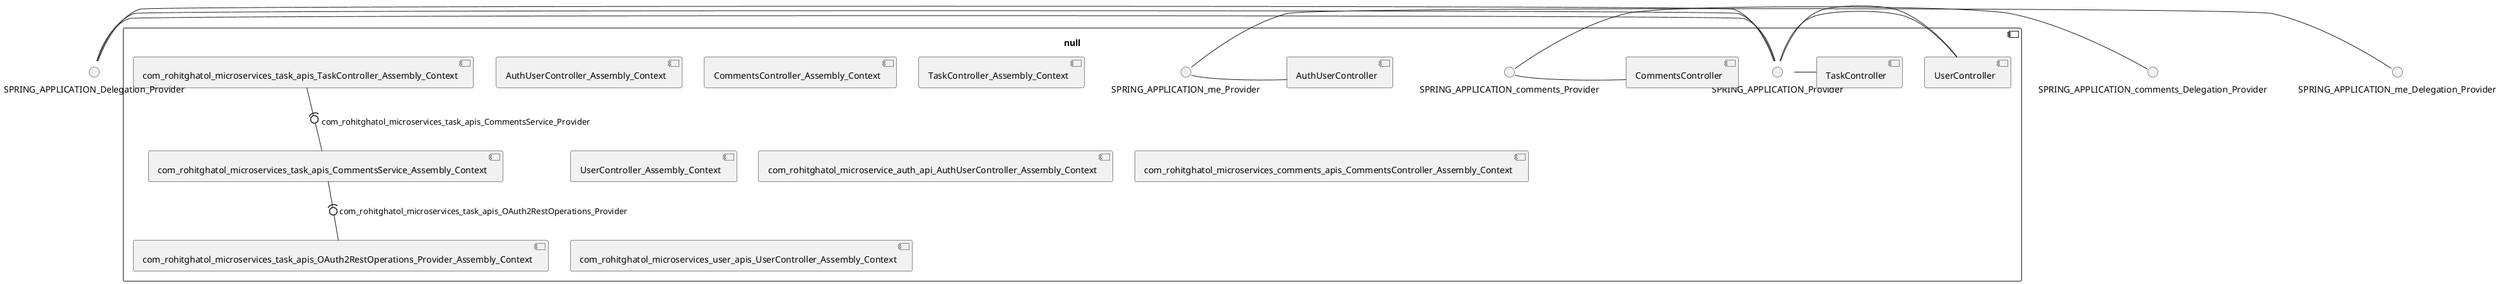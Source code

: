 @startuml
skinparam fixCircleLabelOverlapping true
() SPRING_APPLICATION_Delegation_Provider
() SPRING_APPLICATION_comments_Delegation_Provider
() SPRING_APPLICATION_me_Delegation_Provider
component null {
SPRING_APPLICATION_Delegation_Provider - SPRING_APPLICATION_Provider
SPRING_APPLICATION_Provider - [UserController]
SPRING_APPLICATION_Delegation_Provider - SPRING_APPLICATION_Provider
SPRING_APPLICATION_Provider - [TaskController]
SPRING_APPLICATION_Delegation_Provider - SPRING_APPLICATION_Provider
SPRING_APPLICATION_Provider - [UserController]
SPRING_APPLICATION_comments_Delegation_Provider - SPRING_APPLICATION_comments_Provider
SPRING_APPLICATION_comments_Provider - [CommentsController]
SPRING_APPLICATION_me_Delegation_Provider - SPRING_APPLICATION_me_Provider
SPRING_APPLICATION_me_Provider - [AuthUserController]
[com_rohitghatol_microservices_task_apis_TaskController_Assembly_Context] -(0- [com_rohitghatol_microservices_task_apis_CommentsService_Assembly_Context] : com_rohitghatol_microservices_task_apis_CommentsService_Provider
[com_rohitghatol_microservices_task_apis_CommentsService_Assembly_Context] -(0- [com_rohitghatol_microservices_task_apis_OAuth2RestOperations_Provider_Assembly_Context] : com_rohitghatol_microservices_task_apis_OAuth2RestOperations_Provider
[AuthUserController_Assembly_Context] [[rohitghatol-spring-boot-microservices.repository#_6fxVmr_dEe6EP7i2SFc1cQ]]
[CommentsController_Assembly_Context] [[rohitghatol-spring-boot-microservices.repository#_6fxVmr_dEe6EP7i2SFc1cQ]]
[TaskController_Assembly_Context] [[rohitghatol-spring-boot-microservices.repository#_6fxVmr_dEe6EP7i2SFc1cQ]]
[UserController_Assembly_Context] [[rohitghatol-spring-boot-microservices.repository#_6fxVmr_dEe6EP7i2SFc1cQ]]
[com_rohitghatol_microservice_auth_api_AuthUserController_Assembly_Context] [[rohitghatol-spring-boot-microservices.repository#_6fxVmr_dEe6EP7i2SFc1cQ]]
[com_rohitghatol_microservices_comments_apis_CommentsController_Assembly_Context] [[rohitghatol-spring-boot-microservices.repository#_6fxVmr_dEe6EP7i2SFc1cQ]]
[com_rohitghatol_microservices_task_apis_CommentsService_Assembly_Context] [[rohitghatol-spring-boot-microservices.repository#_6fxVmr_dEe6EP7i2SFc1cQ]]
[com_rohitghatol_microservices_task_apis_OAuth2RestOperations_Provider_Assembly_Context] [[rohitghatol-spring-boot-microservices.repository#_6fxVmr_dEe6EP7i2SFc1cQ]]
[com_rohitghatol_microservices_task_apis_TaskController_Assembly_Context] [[rohitghatol-spring-boot-microservices.repository#_6fxVmr_dEe6EP7i2SFc1cQ]]
[com_rohitghatol_microservices_user_apis_UserController_Assembly_Context] [[rohitghatol-spring-boot-microservices.repository#_6fxVmr_dEe6EP7i2SFc1cQ]]
}

@enduml
